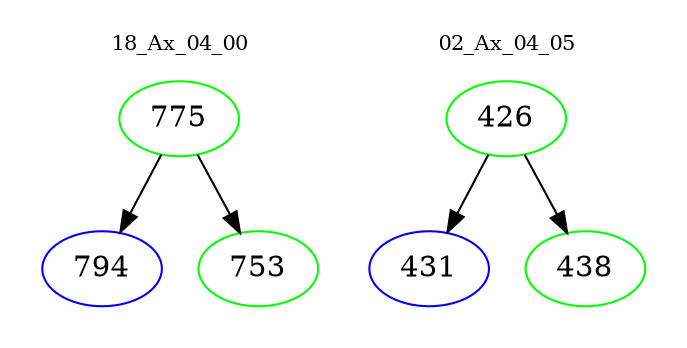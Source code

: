 digraph{
subgraph cluster_0 {
color = white
label = "18_Ax_04_00";
fontsize=10;
T0_775 [label="775", color="green"]
T0_775 -> T0_794 [color="black"]
T0_794 [label="794", color="blue"]
T0_775 -> T0_753 [color="black"]
T0_753 [label="753", color="green"]
}
subgraph cluster_1 {
color = white
label = "02_Ax_04_05";
fontsize=10;
T1_426 [label="426", color="green"]
T1_426 -> T1_431 [color="black"]
T1_431 [label="431", color="blue"]
T1_426 -> T1_438 [color="black"]
T1_438 [label="438", color="green"]
}
}
